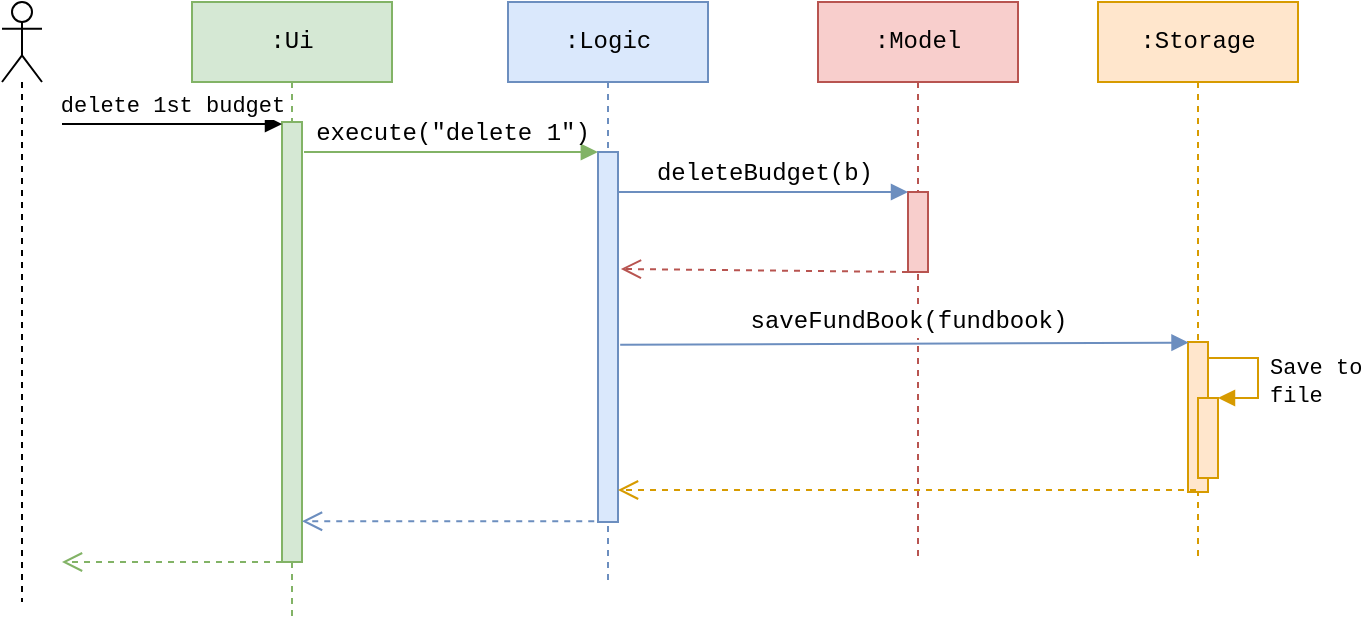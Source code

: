 <mxfile version="12.1.3" type="google" pages="1"><diagram name="Page-1" id="13e1069c-82ec-6db2-03f1-153e76fe0fe0"><mxGraphModel dx="706" dy="446" grid="1" gridSize="10" guides="1" tooltips="1" connect="1" arrows="1" fold="1" page="1" pageScale="1" pageWidth="1100" pageHeight="850" background="#ffffff" math="0" shadow="0"><root><mxCell id="0"/><mxCell id="1" parent="0"/><mxCell id="7baba1c4bc27f4b0-2" value=":Logic" style="shape=umlLifeline;perimeter=lifelinePerimeter;whiteSpace=wrap;html=1;container=1;collapsible=0;recursiveResize=0;outlineConnect=0;rounded=0;shadow=0;comic=0;labelBackgroundColor=none;strokeColor=#6c8ebf;strokeWidth=1;fillColor=#dae8fc;fontFamily=Courier New;fontSize=12;align=center;size=40;" parent="1" vertex="1"><mxGeometry x="273" y="80" width="100" height="290" as="geometry"/></mxCell><mxCell id="7baba1c4bc27f4b0-10" value="" style="html=1;points=[];perimeter=orthogonalPerimeter;rounded=0;shadow=0;comic=0;labelBackgroundColor=none;strokeColor=#6c8ebf;strokeWidth=1;fillColor=#dae8fc;fontFamily=Courier New;fontSize=12;align=center;" parent="7baba1c4bc27f4b0-2" vertex="1"><mxGeometry x="45" y="75" width="10" height="185" as="geometry"/></mxCell><mxCell id="7baba1c4bc27f4b0-3" value=":Model" style="shape=umlLifeline;perimeter=lifelinePerimeter;whiteSpace=wrap;html=1;container=1;collapsible=0;recursiveResize=0;outlineConnect=0;rounded=0;shadow=0;comic=0;labelBackgroundColor=none;strokeColor=#b85450;strokeWidth=1;fillColor=#f8cecc;fontFamily=Courier New;fontSize=12;align=center;" parent="1" vertex="1"><mxGeometry x="428" y="80" width="100" height="280" as="geometry"/></mxCell><mxCell id="7baba1c4bc27f4b0-13" value="" style="html=1;points=[];perimeter=orthogonalPerimeter;rounded=0;shadow=0;comic=0;labelBackgroundColor=none;strokeColor=#b85450;strokeWidth=1;fillColor=#f8cecc;fontFamily=Courier New;fontSize=12;align=center;" parent="7baba1c4bc27f4b0-3" vertex="1"><mxGeometry x="45" y="95" width="10" height="40" as="geometry"/></mxCell><mxCell id="7baba1c4bc27f4b0-4" value=":Storage" style="shape=umlLifeline;perimeter=lifelinePerimeter;whiteSpace=wrap;html=1;container=1;collapsible=0;recursiveResize=0;outlineConnect=0;rounded=0;shadow=0;comic=0;labelBackgroundColor=none;strokeColor=#d79b00;strokeWidth=1;fillColor=#ffe6cc;fontFamily=Courier New;fontSize=12;align=center;" parent="1" vertex="1"><mxGeometry x="568" y="80" width="100" height="280" as="geometry"/></mxCell><mxCell id="7baba1c4bc27f4b0-16" value="" style="html=1;points=[];perimeter=orthogonalPerimeter;rounded=0;shadow=0;comic=0;labelBackgroundColor=none;strokeColor=#d79b00;strokeWidth=1;fillColor=#ffe6cc;fontFamily=Courier New;fontSize=12;align=center;" parent="7baba1c4bc27f4b0-4" vertex="1"><mxGeometry x="45" y="170" width="10" height="75" as="geometry"/></mxCell><mxCell id="lZVFRH9kuAsxTt13WcyK-15" value="" style="html=1;points=[];perimeter=orthogonalPerimeter;fontFamily=Courier New;fillColor=#ffe6cc;strokeColor=#d79b00;" vertex="1" parent="7baba1c4bc27f4b0-4"><mxGeometry x="50" y="198" width="10" height="40" as="geometry"/></mxCell><mxCell id="lZVFRH9kuAsxTt13WcyK-16" value="Save to &lt;br&gt;file" style="edgeStyle=orthogonalEdgeStyle;html=1;align=left;spacingLeft=2;endArrow=block;rounded=0;entryX=1;entryY=0;strokeColor=#d79b00;fontFamily=Courier New;fillColor=#ffe6cc;" edge="1" target="lZVFRH9kuAsxTt13WcyK-15" parent="7baba1c4bc27f4b0-4"><mxGeometry x="0.13" y="2" relative="1" as="geometry"><mxPoint x="55" y="178" as="sourcePoint"/><Array as="points"><mxPoint x="80" y="178"/></Array><mxPoint as="offset"/></mxGeometry></mxCell><mxCell id="7baba1c4bc27f4b0-8" value="&lt;font&gt;:Ui&lt;/font&gt;" style="shape=umlLifeline;perimeter=lifelinePerimeter;whiteSpace=wrap;html=1;container=1;collapsible=0;recursiveResize=0;outlineConnect=0;rounded=0;shadow=0;comic=0;labelBackgroundColor=none;strokeColor=#82b366;strokeWidth=1;fillColor=#d5e8d4;fontFamily=Courier New;fontSize=12;align=center;" parent="1" vertex="1"><mxGeometry x="115" y="80" width="100" height="310" as="geometry"/></mxCell><mxCell id="7baba1c4bc27f4b0-9" value="" style="html=1;points=[];perimeter=orthogonalPerimeter;rounded=0;shadow=0;comic=0;labelBackgroundColor=none;strokeColor=#82b366;strokeWidth=1;fillColor=#d5e8d4;fontFamily=Courier New;fontSize=12;align=center;" parent="7baba1c4bc27f4b0-8" vertex="1"><mxGeometry x="45" y="60" width="10" height="220" as="geometry"/></mxCell><mxCell id="7baba1c4bc27f4b0-11" value="execute(&quot;delete 1&quot;)" style="html=1;verticalAlign=bottom;endArrow=block;labelBackgroundColor=none;fontFamily=Courier New;fontSize=12;edgeStyle=elbowEdgeStyle;elbow=vertical;entryX=-0.007;entryY=-0.003;entryDx=0;entryDy=0;entryPerimeter=0;fillColor=#d5e8d4;strokeColor=#82b366;" parent="1" target="7baba1c4bc27f4b0-10" edge="1"><mxGeometry relative="1" as="geometry"><mxPoint x="171" y="155" as="sourcePoint"/><mxPoint x="300" y="160" as="targetPoint"/><Array as="points"><mxPoint x="240" y="155"/><mxPoint x="280" y="170"/></Array></mxGeometry></mxCell><mxCell id="7baba1c4bc27f4b0-14" value="deleteBudget(b)" style="html=1;verticalAlign=bottom;endArrow=block;entryX=0;entryY=0;labelBackgroundColor=none;fontFamily=Courier New;fontSize=12;edgeStyle=elbowEdgeStyle;elbow=vertical;fillColor=#dae8fc;strokeColor=#6c8ebf;" parent="1" source="7baba1c4bc27f4b0-10" target="7baba1c4bc27f4b0-13" edge="1"><mxGeometry relative="1" as="geometry"><mxPoint x="398" y="200" as="sourcePoint"/></mxGeometry></mxCell><mxCell id="lZVFRH9kuAsxTt13WcyK-2" value="" style="shape=umlLifeline;participant=umlActor;perimeter=lifelinePerimeter;whiteSpace=wrap;html=1;container=1;collapsible=0;recursiveResize=0;verticalAlign=top;spacingTop=36;labelBackgroundColor=#ffffff;outlineConnect=0;fontFamily=Courier New;" vertex="1" parent="1"><mxGeometry x="20" y="80" width="20" height="300" as="geometry"/></mxCell><mxCell id="lZVFRH9kuAsxTt13WcyK-17" value="delete 1st budget" style="html=1;verticalAlign=bottom;endArrow=block;strokeColor=#000000;fontFamily=Courier New;" edge="1" parent="lZVFRH9kuAsxTt13WcyK-2"><mxGeometry width="80" relative="1" as="geometry"><mxPoint x="30" y="61" as="sourcePoint"/><mxPoint x="140" y="61" as="targetPoint"/></mxGeometry></mxCell><mxCell id="lZVFRH9kuAsxTt13WcyK-10" value="" style="html=1;verticalAlign=bottom;endArrow=open;dashed=1;endSize=8;fontFamily=Courier New;exitX=-0.188;exitY=0.998;exitDx=0;exitDy=0;exitPerimeter=0;fillColor=#dae8fc;strokeColor=#6c8ebf;" edge="1" parent="1" source="7baba1c4bc27f4b0-10" target="7baba1c4bc27f4b0-9"><mxGeometry relative="1" as="geometry"><mxPoint x="295" y="310" as="sourcePoint"/><mxPoint x="215" y="310" as="targetPoint"/></mxGeometry></mxCell><mxCell id="lZVFRH9kuAsxTt13WcyK-11" value="" style="html=1;verticalAlign=bottom;endArrow=open;dashed=1;endSize=8;fontFamily=Courier New;entryX=1.145;entryY=0.235;entryDx=0;entryDy=0;entryPerimeter=0;fillColor=#f8cecc;strokeColor=#b85450;" edge="1" parent="1"><mxGeometry relative="1" as="geometry"><mxPoint x="473" y="215" as="sourcePoint"/><mxPoint x="329.45" y="213.475" as="targetPoint"/></mxGeometry></mxCell><mxCell id="lZVFRH9kuAsxTt13WcyK-12" value="" style="html=1;verticalAlign=bottom;endArrow=block;fontFamily=Courier New;strokeColor=#6c8ebf;entryX=0.026;entryY=0.004;entryDx=0;entryDy=0;entryPerimeter=0;exitX=1.109;exitY=0.521;exitDx=0;exitDy=0;exitPerimeter=0;fillColor=#dae8fc;" edge="1" parent="1" source="7baba1c4bc27f4b0-10" target="7baba1c4bc27f4b0-16"><mxGeometry x="0.13" y="11" width="80" relative="1" as="geometry"><mxPoint x="328" y="230" as="sourcePoint"/><mxPoint x="608" y="230" as="targetPoint"/><mxPoint as="offset"/></mxGeometry></mxCell><mxCell id="lZVFRH9kuAsxTt13WcyK-14" value="saveFundBook(fundbook)" style="text;html=1;resizable=0;points=[];align=center;verticalAlign=middle;labelBackgroundColor=#ffffff;fontFamily=Courier New;" vertex="1" connectable="0" parent="lZVFRH9kuAsxTt13WcyK-12"><mxGeometry x="-0.291" y="-2" relative="1" as="geometry"><mxPoint x="43" y="-13" as="offset"/></mxGeometry></mxCell><mxCell id="lZVFRH9kuAsxTt13WcyK-13" value="" style="html=1;verticalAlign=bottom;endArrow=open;dashed=1;endSize=8;strokeColor=#d79b00;fontFamily=Courier New;fillColor=#ffe6cc;" edge="1" parent="1" target="7baba1c4bc27f4b0-10"><mxGeometry relative="1" as="geometry"><mxPoint x="617" y="324" as="sourcePoint"/><mxPoint x="530" y="320" as="targetPoint"/></mxGeometry></mxCell><mxCell id="lZVFRH9kuAsxTt13WcyK-18" value="" style="html=1;verticalAlign=bottom;endArrow=open;dashed=1;endSize=8;strokeColor=#82b366;fontFamily=Courier New;fillColor=#d5e8d4;" edge="1" parent="1"><mxGeometry relative="1" as="geometry"><mxPoint x="160" y="360" as="sourcePoint"/><mxPoint x="50" y="360" as="targetPoint"/></mxGeometry></mxCell></root></mxGraphModel></diagram></mxfile>
